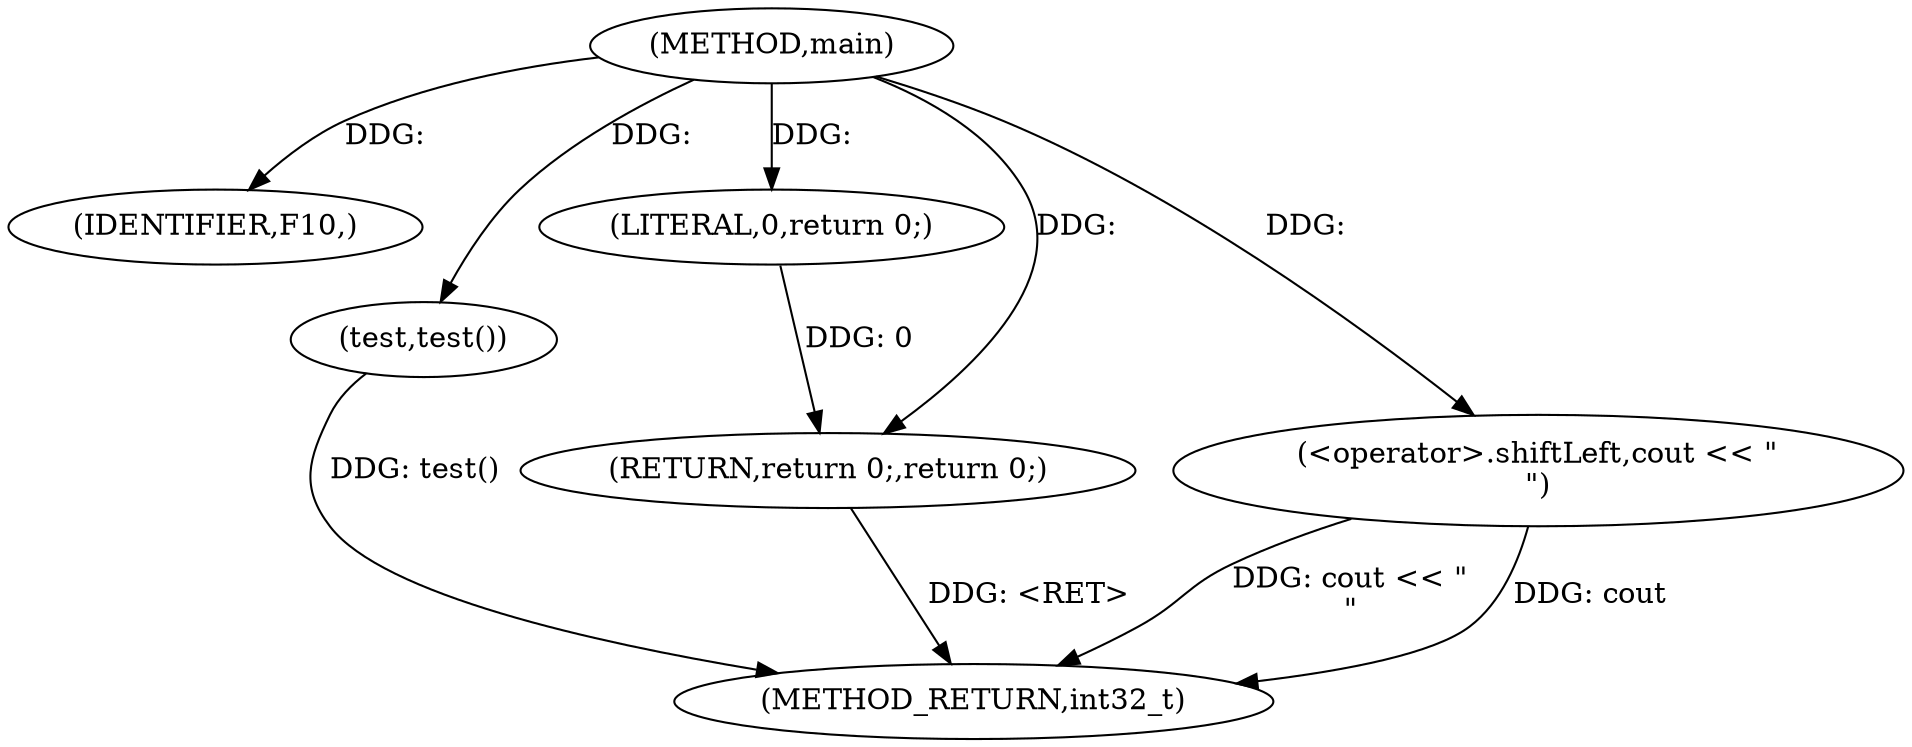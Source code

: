 digraph "main" {  
"1000512" [label = "(METHOD,main)" ]
"1000522" [label = "(METHOD_RETURN,int32_t)" ]
"1000514" [label = "(IDENTIFIER,F10,)" ]
"1000520" [label = "(RETURN,return 0;,return 0;)" ]
"1000516" [label = "(test,test())" ]
"1000517" [label = "(<operator>.shiftLeft,cout << \"\n\")" ]
"1000521" [label = "(LITERAL,0,return 0;)" ]
  "1000516" -> "1000522"  [ label = "DDG: test()"] 
  "1000517" -> "1000522"  [ label = "DDG: cout << \"\n\""] 
  "1000520" -> "1000522"  [ label = "DDG: <RET>"] 
  "1000517" -> "1000522"  [ label = "DDG: cout"] 
  "1000512" -> "1000514"  [ label = "DDG: "] 
  "1000521" -> "1000520"  [ label = "DDG: 0"] 
  "1000512" -> "1000520"  [ label = "DDG: "] 
  "1000512" -> "1000516"  [ label = "DDG: "] 
  "1000512" -> "1000521"  [ label = "DDG: "] 
  "1000512" -> "1000517"  [ label = "DDG: "] 
}
